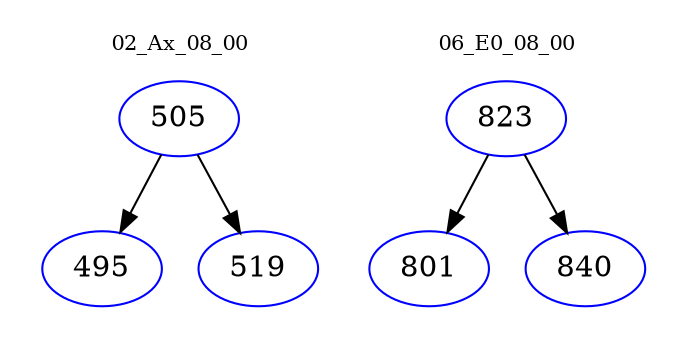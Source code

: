 digraph{
subgraph cluster_0 {
color = white
label = "02_Ax_08_00";
fontsize=10;
T0_505 [label="505", color="blue"]
T0_505 -> T0_495 [color="black"]
T0_495 [label="495", color="blue"]
T0_505 -> T0_519 [color="black"]
T0_519 [label="519", color="blue"]
}
subgraph cluster_1 {
color = white
label = "06_E0_08_00";
fontsize=10;
T1_823 [label="823", color="blue"]
T1_823 -> T1_801 [color="black"]
T1_801 [label="801", color="blue"]
T1_823 -> T1_840 [color="black"]
T1_840 [label="840", color="blue"]
}
}
